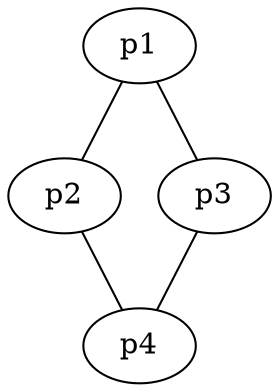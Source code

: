 graph G {
/*
    1st part of the example
    shows which processes are connected
*/
    p1 -- p2
    p1 -- p3
    p2 -- p4
    p3 -- p4
}
